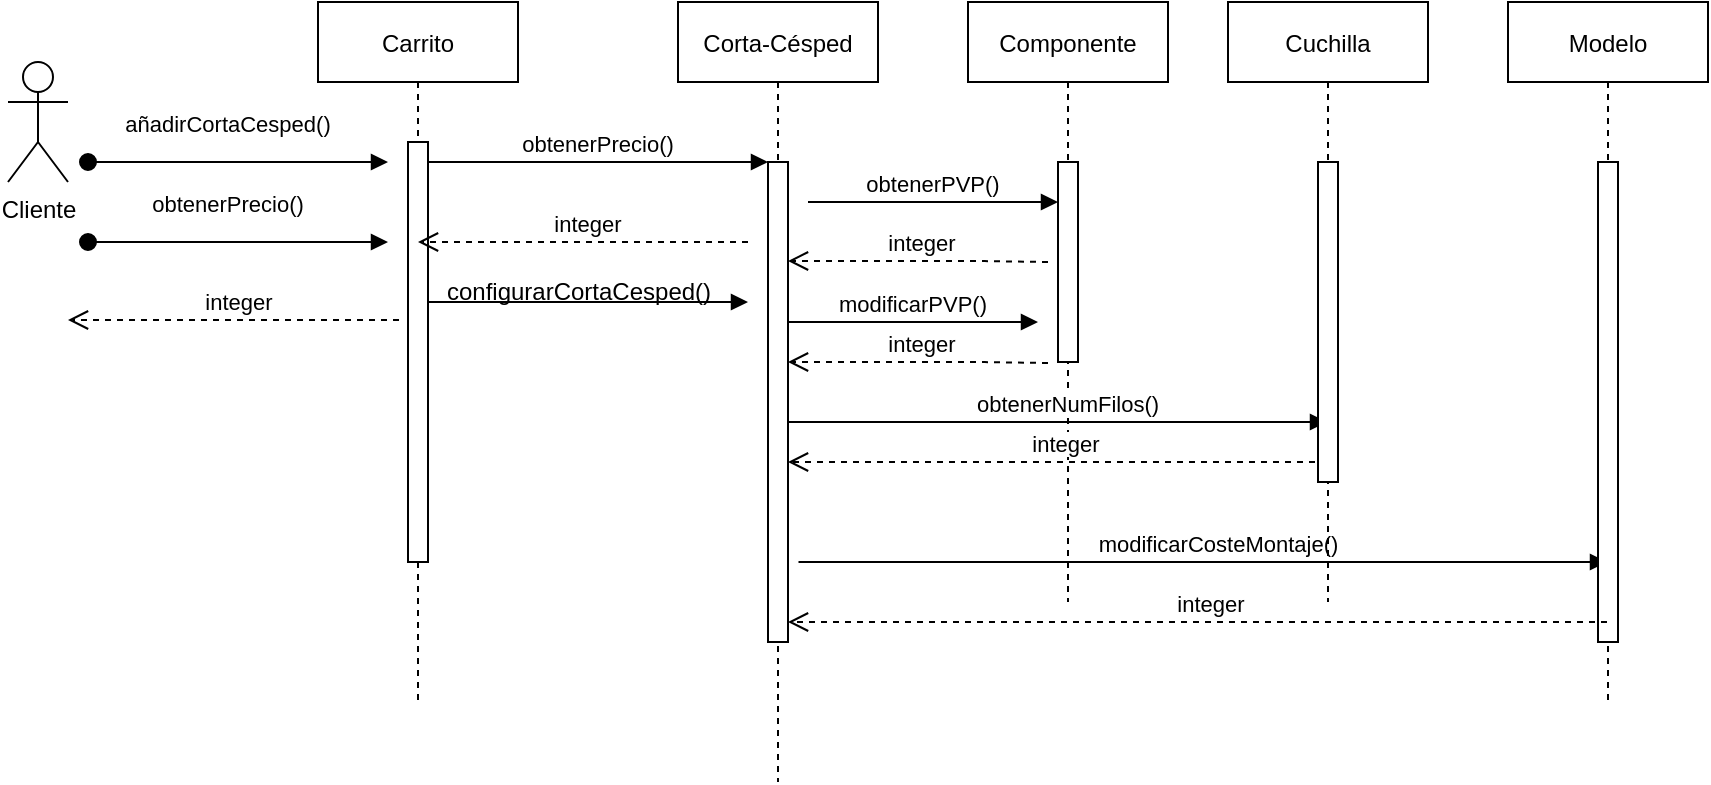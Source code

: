 <mxfile version="20.5.3" type="device"><diagram id="kgpKYQtTHZ0yAKxKKP6v" name="Page-1"><mxGraphModel dx="1348" dy="793" grid="1" gridSize="10" guides="1" tooltips="1" connect="1" arrows="1" fold="1" page="1" pageScale="1" pageWidth="850" pageHeight="1100" math="0" shadow="0"><root><mxCell id="0"/><mxCell id="1" parent="0"/><mxCell id="3nuBFxr9cyL0pnOWT2aG-1" value="Carrito" style="shape=umlLifeline;perimeter=lifelinePerimeter;container=1;collapsible=0;recursiveResize=0;rounded=0;shadow=0;strokeWidth=1;" parent="1" vertex="1"><mxGeometry x="215" y="90" width="100" height="350" as="geometry"/></mxCell><mxCell id="3nuBFxr9cyL0pnOWT2aG-2" value="" style="points=[];perimeter=orthogonalPerimeter;rounded=0;shadow=0;strokeWidth=1;" parent="3nuBFxr9cyL0pnOWT2aG-1" vertex="1"><mxGeometry x="45" y="70" width="10" height="210" as="geometry"/></mxCell><mxCell id="3nuBFxr9cyL0pnOWT2aG-5" value="Corta-Césped" style="shape=umlLifeline;perimeter=lifelinePerimeter;container=1;collapsible=0;recursiveResize=0;rounded=0;shadow=0;strokeWidth=1;" parent="1" vertex="1"><mxGeometry x="395" y="90" width="100" height="390" as="geometry"/></mxCell><mxCell id="3nuBFxr9cyL0pnOWT2aG-6" value="" style="points=[];perimeter=orthogonalPerimeter;rounded=0;shadow=0;strokeWidth=1;" parent="3nuBFxr9cyL0pnOWT2aG-5" vertex="1"><mxGeometry x="45" y="80" width="10" height="240" as="geometry"/></mxCell><mxCell id="3nuBFxr9cyL0pnOWT2aG-7" value="integer" style="verticalAlign=bottom;endArrow=open;dashed=1;endSize=8;shadow=0;strokeWidth=1;" parent="1" target="3nuBFxr9cyL0pnOWT2aG-1" edge="1"><mxGeometry x="-0.033" relative="1" as="geometry"><mxPoint x="290" y="210" as="targetPoint"/><mxPoint x="430" y="210" as="sourcePoint"/><Array as="points"><mxPoint x="360" y="210"/></Array><mxPoint as="offset"/></mxGeometry></mxCell><mxCell id="3nuBFxr9cyL0pnOWT2aG-8" value="obtenerPrecio()" style="verticalAlign=bottom;endArrow=block;entryX=0;entryY=0;shadow=0;strokeWidth=1;" parent="1" source="3nuBFxr9cyL0pnOWT2aG-2" target="3nuBFxr9cyL0pnOWT2aG-6" edge="1"><mxGeometry relative="1" as="geometry"><mxPoint x="370" y="170" as="sourcePoint"/></mxGeometry></mxCell><mxCell id="LxvkbO4qUvMymBigja2n-15" value="Cliente" style="shape=umlActor;verticalLabelPosition=bottom;verticalAlign=top;html=1;outlineConnect=0;" parent="1" vertex="1"><mxGeometry x="60" y="120" width="30" height="60" as="geometry"/></mxCell><mxCell id="LxvkbO4qUvMymBigja2n-17" value="añadirCortaCesped()" style="verticalAlign=bottom;startArrow=oval;endArrow=block;startSize=8;shadow=0;strokeWidth=1;" parent="1" edge="1"><mxGeometry x="-0.067" y="10" relative="1" as="geometry"><mxPoint x="100" y="170" as="sourcePoint"/><mxPoint x="250" y="170" as="targetPoint"/><Array as="points"><mxPoint x="180" y="170"/></Array><mxPoint as="offset"/></mxGeometry></mxCell><mxCell id="LxvkbO4qUvMymBigja2n-18" value="" style="verticalAlign=bottom;endArrow=block;shadow=0;strokeWidth=1;" parent="1" edge="1"><mxGeometry x="-0.059" y="100" relative="1" as="geometry"><mxPoint x="270" y="240" as="sourcePoint"/><mxPoint x="430" y="240" as="targetPoint"/><Array as="points"><mxPoint x="350" y="240"/></Array><mxPoint as="offset"/></mxGeometry></mxCell><mxCell id="LxvkbO4qUvMymBigja2n-19" value="configurarCortaCesped()" style="text;html=1;align=center;verticalAlign=middle;resizable=0;points=[];autosize=1;strokeColor=none;fillColor=none;" parent="1" vertex="1"><mxGeometry x="265" y="220" width="160" height="30" as="geometry"/></mxCell><mxCell id="LxvkbO4qUvMymBigja2n-20" value="obtenerPrecio()" style="verticalAlign=bottom;startArrow=oval;endArrow=block;startSize=8;shadow=0;strokeWidth=1;" parent="1" edge="1"><mxGeometry x="-0.067" y="10" relative="1" as="geometry"><mxPoint x="100" y="210" as="sourcePoint"/><mxPoint x="250" y="210" as="targetPoint"/><Array as="points"><mxPoint x="180" y="210"/></Array><mxPoint as="offset"/></mxGeometry></mxCell><mxCell id="LxvkbO4qUvMymBigja2n-21" value="integer" style="verticalAlign=bottom;endArrow=open;dashed=1;endSize=8;shadow=0;strokeWidth=1;" parent="1" edge="1"><mxGeometry x="-0.033" relative="1" as="geometry"><mxPoint x="90" y="249" as="targetPoint"/><mxPoint x="255.5" y="249" as="sourcePoint"/><Array as="points"><mxPoint x="185.5" y="249"/></Array><mxPoint as="offset"/></mxGeometry></mxCell><mxCell id="LxvkbO4qUvMymBigja2n-24" value="Componente" style="shape=umlLifeline;perimeter=lifelinePerimeter;container=1;collapsible=0;recursiveResize=0;rounded=0;shadow=0;strokeWidth=1;" parent="1" vertex="1"><mxGeometry x="540" y="90" width="100" height="300" as="geometry"/></mxCell><mxCell id="LxvkbO4qUvMymBigja2n-25" value="" style="points=[];perimeter=orthogonalPerimeter;rounded=0;shadow=0;strokeWidth=1;" parent="LxvkbO4qUvMymBigja2n-24" vertex="1"><mxGeometry x="45" y="80" width="10" height="100" as="geometry"/></mxCell><mxCell id="6ZNvULeyCNd3tsp-58LE-3" value="obtenerNumFilos()" style="verticalAlign=bottom;endArrow=block;shadow=0;strokeWidth=1;" edge="1" parent="LxvkbO4qUvMymBigja2n-24" target="6ZNvULeyCNd3tsp-58LE-1"><mxGeometry x="0.039" relative="1" as="geometry"><mxPoint x="-90" y="210.0" as="sourcePoint"/><mxPoint x="80" y="210.0" as="targetPoint"/><mxPoint as="offset"/></mxGeometry></mxCell><mxCell id="6ZNvULeyCNd3tsp-58LE-4" value="integer" style="verticalAlign=bottom;endArrow=open;dashed=1;endSize=8;shadow=0;strokeWidth=1;" edge="1" parent="LxvkbO4qUvMymBigja2n-24" source="6ZNvULeyCNd3tsp-58LE-1"><mxGeometry x="-0.033" relative="1" as="geometry"><mxPoint x="-90" y="230" as="targetPoint"/><mxPoint x="75.5" y="230" as="sourcePoint"/><Array as="points"><mxPoint x="5.5" y="230"/></Array><mxPoint as="offset"/></mxGeometry></mxCell><mxCell id="6ZNvULeyCNd3tsp-58LE-6" value="obtenerPVP()" style="verticalAlign=bottom;endArrow=block;entryX=0;entryY=0;shadow=0;strokeWidth=1;" edge="1" parent="LxvkbO4qUvMymBigja2n-24"><mxGeometry relative="1" as="geometry"><mxPoint x="-80" y="100" as="sourcePoint"/><mxPoint x="45" y="100.0" as="targetPoint"/></mxGeometry></mxCell><mxCell id="6ZNvULeyCNd3tsp-58LE-8" value="integer" style="verticalAlign=bottom;endArrow=open;dashed=1;endSize=8;shadow=0;strokeWidth=1;" edge="1" parent="LxvkbO4qUvMymBigja2n-24"><mxGeometry x="-0.033" relative="1" as="geometry"><mxPoint x="-90" y="129.5" as="targetPoint"/><mxPoint x="40" y="130" as="sourcePoint"/><Array as="points"><mxPoint x="5.5" y="129.5"/></Array><mxPoint as="offset"/></mxGeometry></mxCell><mxCell id="6ZNvULeyCNd3tsp-58LE-15" value="modificarCosteMontaje()" style="verticalAlign=bottom;endArrow=block;shadow=0;strokeWidth=1;" edge="1" parent="LxvkbO4qUvMymBigja2n-24" target="6ZNvULeyCNd3tsp-58LE-11"><mxGeometry x="0.039" relative="1" as="geometry"><mxPoint x="-84.75" y="280" as="sourcePoint"/><mxPoint x="184.75" y="280" as="targetPoint"/><mxPoint as="offset"/></mxGeometry></mxCell><mxCell id="6ZNvULeyCNd3tsp-58LE-1" value="Cuchilla" style="shape=umlLifeline;perimeter=lifelinePerimeter;container=1;collapsible=0;recursiveResize=0;rounded=0;shadow=0;strokeWidth=1;" vertex="1" parent="1"><mxGeometry x="670" y="90" width="100" height="300" as="geometry"/></mxCell><mxCell id="6ZNvULeyCNd3tsp-58LE-2" value="" style="points=[];perimeter=orthogonalPerimeter;rounded=0;shadow=0;strokeWidth=1;" vertex="1" parent="6ZNvULeyCNd3tsp-58LE-1"><mxGeometry x="45" y="80" width="10" height="160" as="geometry"/></mxCell><mxCell id="6ZNvULeyCNd3tsp-58LE-11" value="Modelo" style="shape=umlLifeline;perimeter=lifelinePerimeter;container=1;collapsible=0;recursiveResize=0;rounded=0;shadow=0;strokeWidth=1;" vertex="1" parent="1"><mxGeometry x="810" y="90" width="100" height="350" as="geometry"/></mxCell><mxCell id="6ZNvULeyCNd3tsp-58LE-12" value="" style="points=[];perimeter=orthogonalPerimeter;rounded=0;shadow=0;strokeWidth=1;" vertex="1" parent="6ZNvULeyCNd3tsp-58LE-11"><mxGeometry x="45" y="80" width="10" height="240" as="geometry"/></mxCell><mxCell id="6ZNvULeyCNd3tsp-58LE-14" value="integer" style="verticalAlign=bottom;endArrow=open;dashed=1;endSize=8;shadow=0;strokeWidth=1;" edge="1" parent="1"><mxGeometry x="-0.033" relative="1" as="geometry"><mxPoint x="450" y="270" as="targetPoint"/><mxPoint x="580" y="270.5" as="sourcePoint"/><Array as="points"><mxPoint x="545.5" y="270"/></Array><mxPoint as="offset"/></mxGeometry></mxCell><mxCell id="6ZNvULeyCNd3tsp-58LE-13" value="modificarPVP()" style="verticalAlign=bottom;endArrow=block;entryX=0;entryY=0;shadow=0;strokeWidth=1;" edge="1" parent="1"><mxGeometry relative="1" as="geometry"><mxPoint x="450" y="250" as="sourcePoint"/><mxPoint x="575" y="250.0" as="targetPoint"/></mxGeometry></mxCell><mxCell id="6ZNvULeyCNd3tsp-58LE-16" value="integer" style="verticalAlign=bottom;endArrow=open;dashed=1;endSize=8;shadow=0;strokeWidth=1;" edge="1" parent="1" source="6ZNvULeyCNd3tsp-58LE-11"><mxGeometry x="-0.033" relative="1" as="geometry"><mxPoint x="450" y="400" as="targetPoint"/><mxPoint x="719.5" y="400" as="sourcePoint"/><Array as="points"><mxPoint x="545.5" y="400"/></Array><mxPoint as="offset"/></mxGeometry></mxCell></root></mxGraphModel></diagram></mxfile>